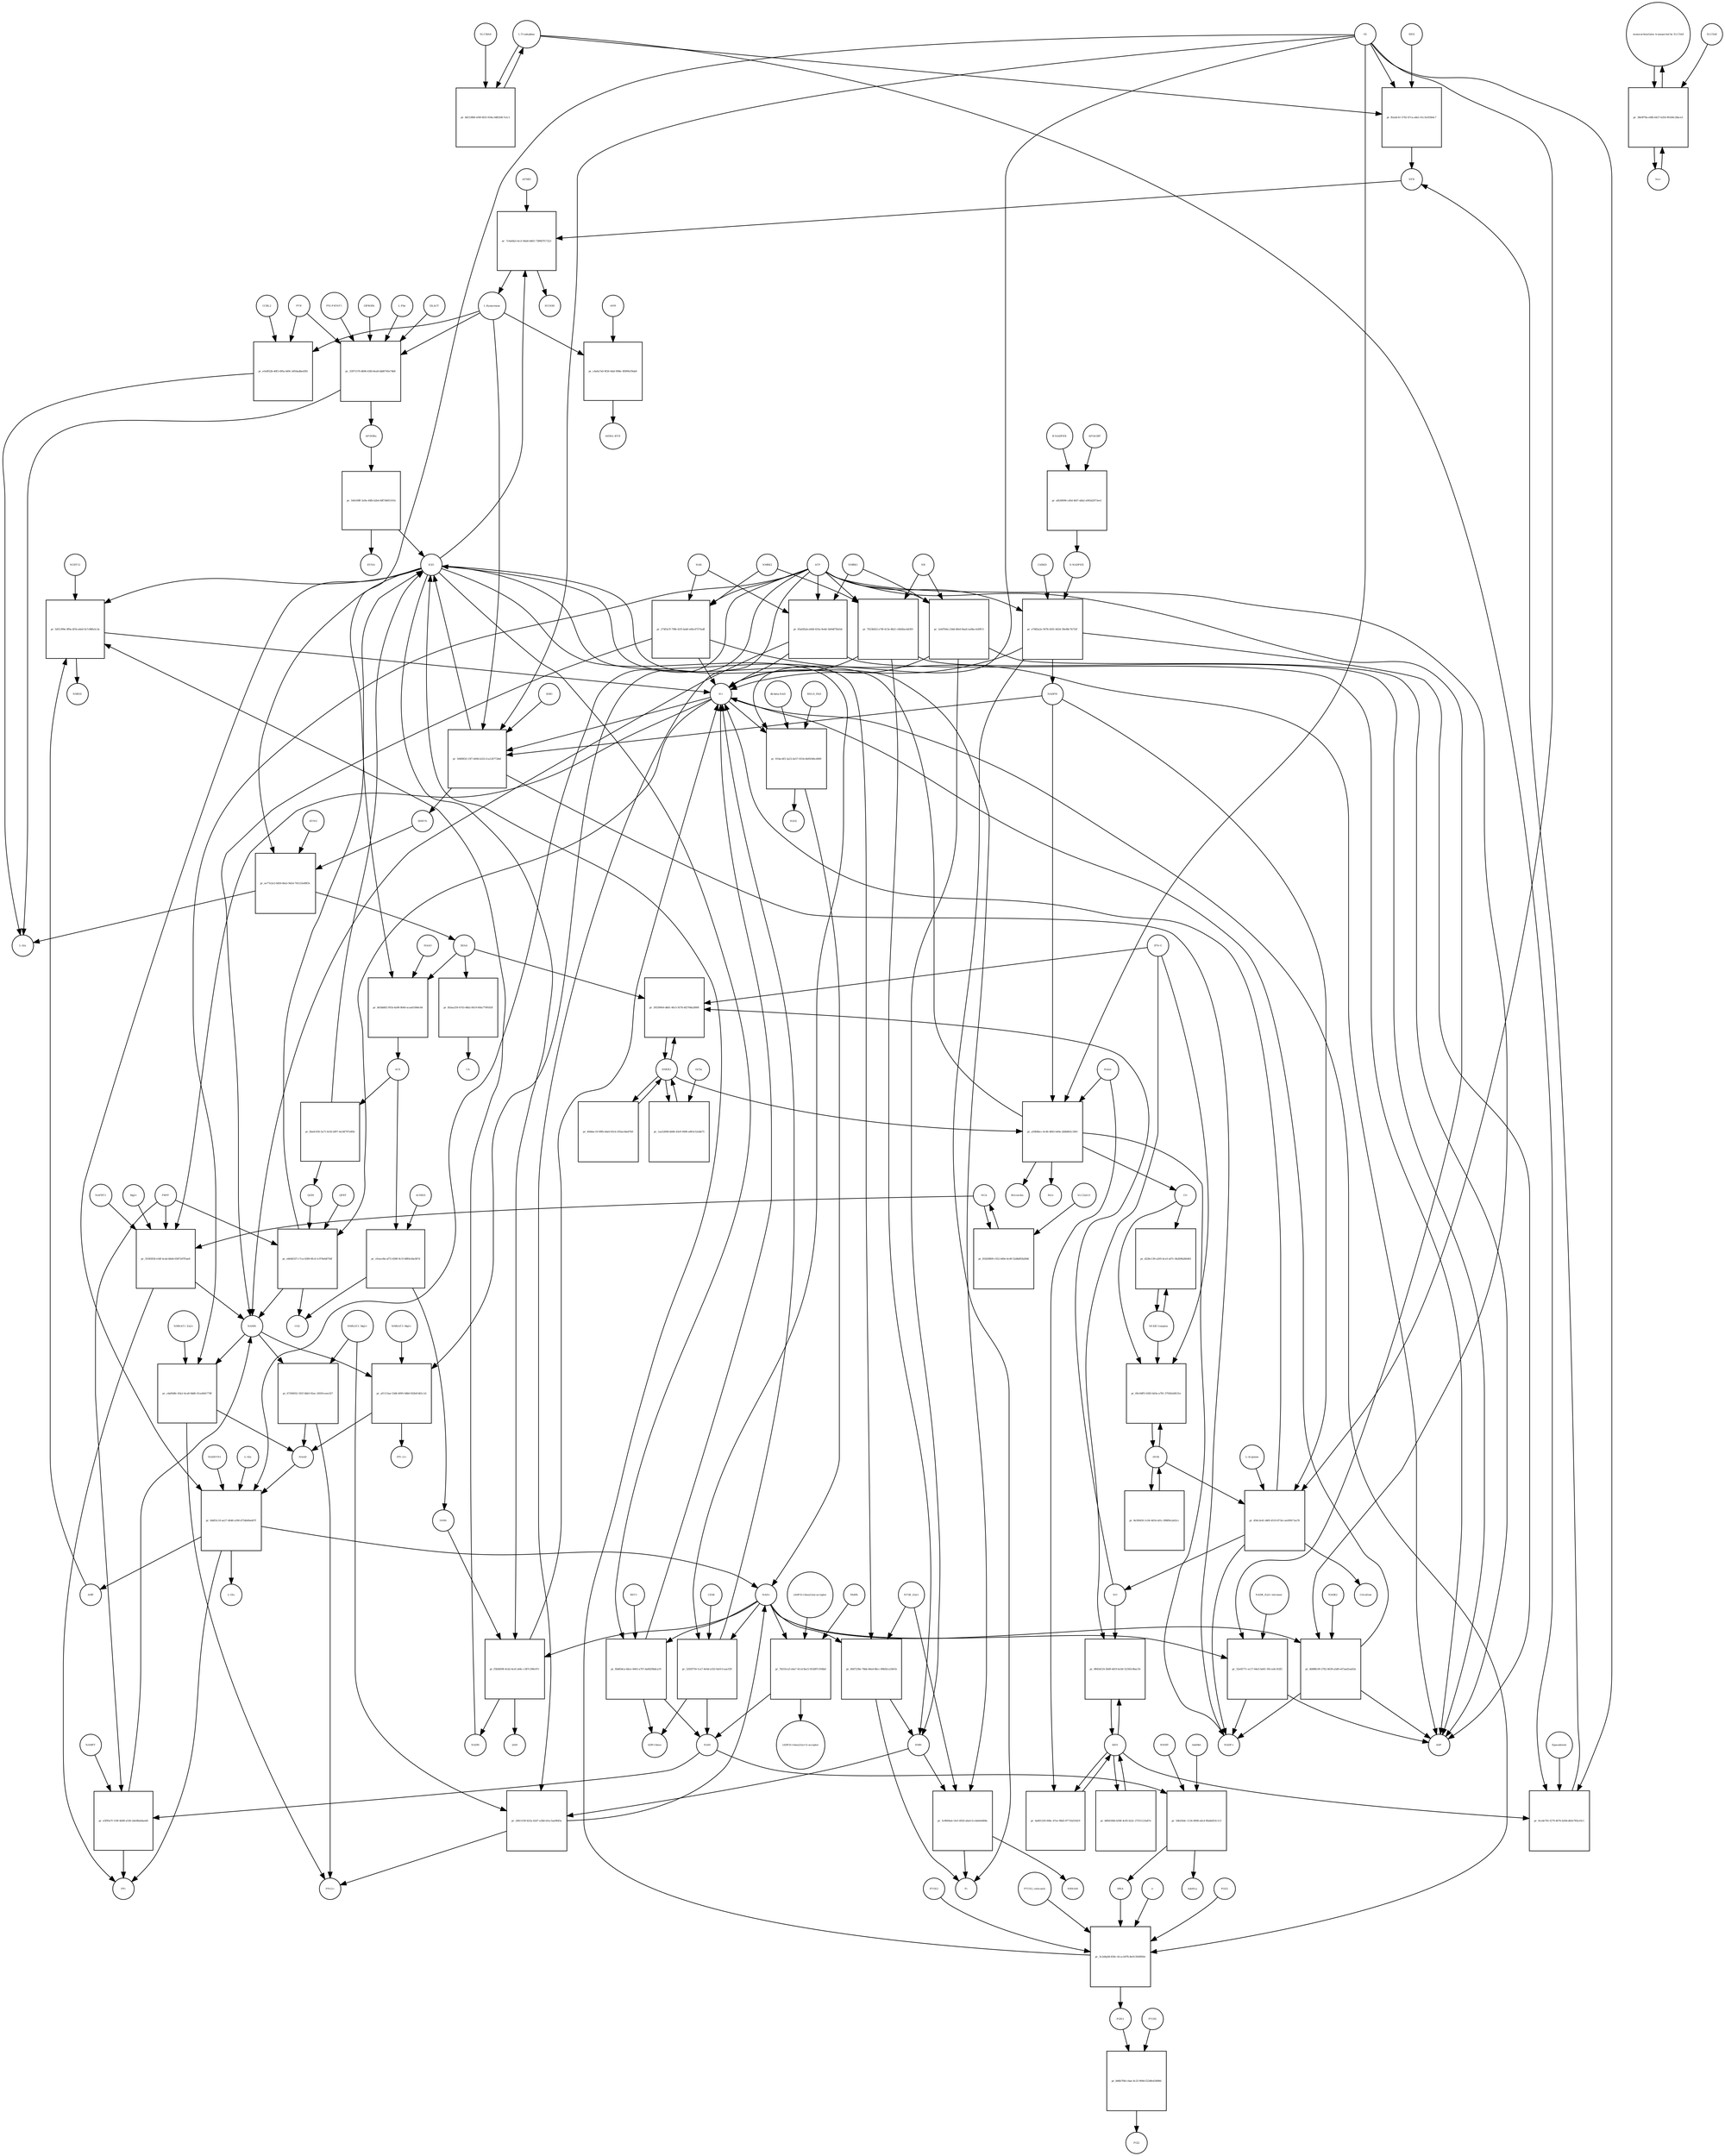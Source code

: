 strict digraph  {
"L-Tryptophan" [annotation="urn_miriam_obo.chebi_CHEBI%3A57912", bipartite=0, cls="simple chemical", fontsize=4, label="L-Tryptophan", shape=circle];
"pr_8d15386f-ef49-4f25-934a-0d81b9c7a1c1" [annotation="", bipartite=1, cls=process, fontsize=4, label="pr_8d15386f-ef49-4f25-934a-0d81b9c7a1c1", shape=square];
SLC36A4 [annotation=urn_miriam_uniprot_Q6YBV0, bipartite=0, cls=macromolecule, fontsize=4, label=SLC36A4, shape=circle];
"pr_ffaedc41-5742-47ca-a8a1-61c1b355b4c7" [annotation="", bipartite=1, cls=process, fontsize=4, label="pr_ffaedc41-5742-47ca-a8a1-61c1b355b4c7", shape=square];
NFK [annotation="urn_miriam_obo.chebi_CHEBI%3A18377", bipartite=0, cls="simple chemical", fontsize=4, label=NFK, shape=circle];
IDO2 [annotation=urn_miriam_uniprot_Q6ZQW0, bipartite=0, cls=macromolecule, fontsize=4, label=IDO2, shape=circle];
O2 [annotation="urn_miriam_obo.chebi_CHEBI%3A15379", bipartite=0, cls="simple chemical", fontsize=4, label=O2, shape=circle];
"pr_9ce4e781-f279-4676-b29d-db5e785a10c1" [annotation="", bipartite=1, cls=process, fontsize=4, label="pr_9ce4e781-f279-4676-b29d-db5e785a10c1", shape=square];
IDO1 [annotation=urn_miriam_uniprot_P14902, bipartite=0, cls=complex, fontsize=4, label=IDO1, shape=circle];
Epacadostat [annotation="", bipartite=0, cls="simple chemical", fontsize=4, label=Epacadostat, shape=circle];
"pr_7c6afda5-4ccf-46a8-b465-7389d7f17223" [annotation="", bipartite=1, cls=process, fontsize=4, label="pr_7c6afda5-4ccf-46a8-b465-7389d7f17223", shape=square];
"L-Kynurenine" [annotation="urn_miriam_obo.chebi_CHEBI%3A16946", bipartite=0, cls="simple chemical", fontsize=4, label="L-Kynurenine", shape=circle];
AFMID [annotation=urn_miriam_uniprot_Q63HM1, bipartite=0, cls=macromolecule, fontsize=4, label=AFMID, shape=circle];
H2O [annotation="urn_miriam_obo.chebi_CHEBI%3A15377", bipartite=0, cls="simple chemical", fontsize=4, label=H2O, shape=circle];
HCOOH [annotation="urn_miriam_obo.chebi_CHEBI%3A30751", bipartite=0, cls="simple chemical", fontsize=4, label=HCOOH, shape=circle];
"pr_33971570-d696-43fd-8ea8-ddd0745e74b8" [annotation="", bipartite=1, cls=process, fontsize=4, label="pr_33971570-d696-43fd-8ea8-ddd0745e74b8", shape=square];
"AP-DOBu" [annotation="urn_miriam_obo.chebi_CHEBI%3A17442", bipartite=0, cls="simple chemical", fontsize=4, label="AP-DOBu", shape=circle];
"PXLP-KYAT1" [annotation="urn_miriam_uniprot_Q16773|urn_miriam_obo.chebi_CHEBI%3A18405", bipartite=0, cls="complex multimer", fontsize=4, label="PXLP-KYAT1", shape=circle];
I3PROPA [annotation="urn_miriam_obo.chebi_CHEBI%3A43580", bipartite=0, cls=macromolecule, fontsize=4, label=I3PROPA, shape=circle];
"L-Phe" [annotation="urn_miriam_obo.chebi_CHEBI%3A58095", bipartite=0, cls="simple chemical", fontsize=4, label="L-Phe", shape=circle];
I3LACT [annotation="urn_miriam_obo.chebi_CHEBI%3A55528", bipartite=0, cls=macromolecule, fontsize=4, label=I3LACT, shape=circle];
PYR [annotation="urn_miriam_obo.chebi_CHEBI%3A15361", bipartite=0, cls="simple chemical", fontsize=4, label=PYR, shape=circle];
"L-Ala" [annotation="urn_miriam_obo.chebi_CHEBI%3A57972", bipartite=0, cls="simple chemical", fontsize=4, label="L-Ala", shape=circle];
"pr_e5ef832b-40f3-495a-b69c-b054adbed3f4" [annotation="", bipartite=1, cls=process, fontsize=4, label="pr_e5ef832b-40f3-495a-b69c-b054adbed3f4", shape=square];
CCBL2 [annotation=urn_miriam_uniprot_Q6YP21, bipartite=0, cls="macromolecule multimer", fontsize=4, label=CCBL2, shape=circle];
"pr_544160ff-2e9a-44fb-b2b4-68f7d605101b" [annotation="", bipartite=1, cls=process, fontsize=4, label="pr_544160ff-2e9a-44fb-b2b4-68f7d605101b", shape=square];
KYNA [annotation="urn_miriam_obo.chebi_CHEBI%3A18344", bipartite=0, cls="simple chemical", fontsize=4, label=KYNA, shape=circle];
"pr_506f8f20-15f7-4006-b332-fca1267728ef" [annotation="", bipartite=1, cls=process, fontsize=4, label="pr_506f8f20-15f7-4006-b332-fca1267728ef", shape=square];
"3HKYN" [annotation="urn_miriam_obo.chebi_CHEBI%3A17380", bipartite=0, cls="simple chemical", fontsize=4, label="3HKYN", shape=circle];
KMO [annotation=urn_miriam_uniprot_O15229, bipartite=0, cls=macromolecule, fontsize=4, label=KMO, shape=circle];
NADPH [annotation="urn_miriam_obo.chebi_CHEBI%3A16474", bipartite=0, cls="simple chemical", fontsize=4, label=NADPH, shape=circle];
"H+" [annotation="urn_miriam_obo.chebi_CHEBI%3A15378", bipartite=0, cls="simple chemical", fontsize=4, label="H+", shape=circle];
"NADP+" [annotation="urn_miriam_obo.chebi_CHEBI%3A18009", bipartite=0, cls="simple chemical", fontsize=4, label="NADP+", shape=circle];
"pr_ee77e2e2-0d59-46a5-9d1d-745125e89f3c" [annotation="", bipartite=1, cls=process, fontsize=4, label="pr_ee77e2e2-0d59-46a5-9d1d-745125e89f3c", shape=square];
"3HAA" [annotation="urn_miriam_obo.chebi_CHEBI%3A15793", bipartite=0, cls="simple chemical", fontsize=4, label="3HAA", shape=circle];
KYNU [annotation=urn_miriam_uniprot_Q16719, bipartite=0, cls="macromolecule multimer", fontsize=4, label=KYNU, shape=circle];
"pr_b63bb6f2-f91b-4a90-8040-acaa61846c64" [annotation="", bipartite=1, cls=process, fontsize=4, label="pr_b63bb6f2-f91b-4a90-8040-acaa61846c64", shape=square];
ACS [annotation="urn_miriam_obo.chebi_CHEBI%3A29044", bipartite=0, cls="simple chemical", fontsize=4, label=ACS, shape=circle];
HAAO [annotation=urn_miriam_uniprot_P46952, bipartite=0, cls=macromolecule, fontsize=4, label=HAAO, shape=circle];
"pr_cfeace8a-af72-4580-9c1f-68f0e3da587d" [annotation="", bipartite=1, cls=process, fontsize=4, label="pr_cfeace8a-af72-4580-9c1f-68f0e3da587d", shape=square];
"2AMA" [annotation="urn_miriam_obo.chebi_CHEBI%3A15745", bipartite=0, cls="simple chemical", fontsize=4, label="2AMA", shape=circle];
ACMSD [annotation=urn_miriam_uniprot_Q8TDX5, bipartite=0, cls="macromolecule multimer", fontsize=4, label=ACMSD, shape=circle];
CO2 [annotation="urn_miriam_obo.chebi_CHEBI%3A16526", bipartite=0, cls="simple chemical", fontsize=4, label=CO2, shape=circle];
"pr_f5b9d596-4cb2-4cef-a64c-c387c396c87c" [annotation="", bipartite=1, cls=process, fontsize=4, label="pr_f5b9d596-4cb2-4cef-a64c-c387c396c87c", shape=square];
"2AM" [annotation="urn_miriam_obo.chebi_CHEBI%3A16886", bipartite=0, cls="simple chemical", fontsize=4, label="2AM", shape=circle];
"NAD+" [annotation="urn_miriam_obo.chebi_CHEBI%3A57540", bipartite=0, cls="simple chemical", fontsize=4, label="NAD+", shape=circle];
NADH [annotation="urn_miriam_obo.chebi_CHEBI%3A57945", bipartite=0, cls="simple chemical", fontsize=4, label=NADH, shape=circle];
"pr_fba0c926-5a71-4c82-bf07-4e24f797e85b" [annotation="", bipartite=1, cls=process, fontsize=4, label="pr_fba0c926-5a71-4c82-bf07-4e24f797e85b", shape=square];
QUIN [annotation="urn_miriam_obo.chebi_CHEBI%3A16675", bipartite=0, cls="simple chemical", fontsize=4, label=QUIN, shape=circle];
"pr_c4a0a7a0-0f26-44af-898e-3f0f00cf9ab0" [annotation="", bipartite=1, cls=process, fontsize=4, label="pr_c4a0a7a0-0f26-44af-898e-3f0f00cf9ab0", shape=square];
AHR [annotation=urn_miriam_uniprot_P35869, bipartite=0, cls=macromolecule, fontsize=4, label=AHR, shape=circle];
"AHR/L-KYN" [annotation="", bipartite=0, cls=complex, fontsize=4, label="AHR/L-KYN", shape=circle];
"pr_9845d124-5b69-4d19-bcb0-52345c9bac50" [annotation="", bipartite=1, cls=process, fontsize=4, label="pr_9845d124-5b69-4d19-bcb0-52345c9bac50", shape=square];
NO [annotation="urn_miriam_obo.chebi_CHEBI%3A16480", bipartite=0, cls="simple chemical", fontsize=4, label=NO, shape=circle];
"IFN-G" [annotation=urn_miriam_uniprot_Q14609, bipartite=0, cls=macromolecule, fontsize=4, label="IFN-G", shape=circle];
iNOS [annotation=urn_miriam_uniprot_P35228, bipartite=0, cls=macromolecule, fontsize=4, label=iNOS, shape=circle];
"pr_69c44ff3-0283-4d3e-a781-3792b5d4531e" [annotation="", bipartite=1, cls=process, fontsize=4, label="pr_69c44ff3-0283-4d3e-a781-3792b5d4531e", shape=square];
"Nf-KB Complex" [annotation="urn_miriam_uniprot_P19838|urn_miriam_uniprot_Q04206|urn_miriam_uniprot_Q00653", bipartite=0, cls=complex, fontsize=4, label="Nf-KB Complex", shape=circle];
CO [annotation="urn_miriam_obo.chebi_CHEBI%3A17245", bipartite=0, cls="simple chemical", fontsize=4, label=CO, shape=circle];
"L-Arginine" [annotation="urn_miriam_obo.chebi_CHEBI%3A16467", bipartite=0, cls="simple chemical", fontsize=4, label="L-Arginine", shape=circle];
"pr_d56c3e41-d4f0-4519-873d-cae09917aa78" [annotation="", bipartite=1, cls=process, fontsize=4, label="pr_d56c3e41-d4f0-4519-873d-cae09917aa78", shape=square];
Citrulline [annotation="urn_miriam_obo.chebi_CHEBI%3A16349", bipartite=0, cls="simple chemical", fontsize=4, label=Citrulline, shape=circle];
"pr_8e3f6450-1c04-4454-a81c-098f9e2a62cc" [annotation="", bipartite=1, cls=process, fontsize=4, label="pr_8e3f6450-1c04-4454-a81c-098f9e2a62cc", shape=square];
"pr_b804166b-b596-4c85-b22c-27551123a87e" [annotation="", bipartite=1, cls=process, fontsize=4, label="pr_b804166b-b596-4c85-b22c-27551123a87e", shape=square];
"R-NADPHX" [annotation="urn_miriam_obo.chebi_CHEBI%3A64085", bipartite=0, cls="simple chemical", fontsize=4, label="R-NADPHX", shape=circle];
"pr_afb30696-cd5d-4fd7-abb2-a902d2073ee1" [annotation="", bipartite=1, cls=process, fontsize=4, label="pr_afb30696-cd5d-4fd7-abb2-a902d2073ee1", shape=square];
"S-NADPHX" [annotation="urn_miriam_obo.chebi_CHEBI%3A64084", bipartite=0, cls="simple chemical", fontsize=4, label="S-NADPHX", shape=circle];
APOA1BP [annotation=urn_miriam_uniprot_O95544, bipartite=0, cls="macromolecule multimer", fontsize=4, label=APOA1BP, shape=circle];
"pr_e7482a2e-567b-4301-b624-39e98c7b732f" [annotation="", bipartite=1, cls=process, fontsize=4, label="pr_e7482a2e-567b-4301-b624-39e98c7b732f", shape=square];
CARKD [annotation=urn_miriam_uniprot_Q8IW45, bipartite=0, cls=macromolecule, fontsize=4, label=CARKD, shape=circle];
ATP [annotation="urn_miriam_obo.chebi_CHEBI%3A30616", bipartite=0, cls="simple chemical", fontsize=4, label=ATP, shape=circle];
ADP [annotation="urn_miriam_obo.chebi_CHEBI%3A456216", bipartite=0, cls="simple chemical", fontsize=4, label=ADP, shape=circle];
Pi [annotation="urn_miriam_obo.chebi_CHEBI%3A18367", bipartite=0, cls="simple chemical", fontsize=4, label=Pi, shape=circle];
"pr_4b888c00-2762-4639-a5d0-e47aad1aa62e" [annotation="", bipartite=1, cls=process, fontsize=4, label="pr_4b888c00-2762-4639-a5d0-e47aad1aa62e", shape=square];
NADK2 [annotation=urn_miriam_uniprot_Q4G0N4, bipartite=0, cls="macromolecule multimer", fontsize=4, label=NADK2, shape=circle];
NAMN [annotation="urn_miriam_obo.chebi_CHEBI%3A15763", bipartite=0, cls="simple chemical", fontsize=4, label=NAMN, shape=circle];
"pr_af1115ae-53d6-4095-9db0-f42b41461c1d" [annotation="", bipartite=1, cls=process, fontsize=4, label="pr_af1115ae-53d6-4095-9db0-f42b41461c1d", shape=square];
NAAD [annotation="urn_miriam_obo.chebi_CHEBI%3A18304", bipartite=0, cls="simple chemical", fontsize=4, label=NAAD, shape=circle];
"NMNAT3_Mg2+" [annotation="urn_miriam_uniprot_Q96T66|urn_miriam_obo.chebi_CHEBI%3A18420", bipartite=0, cls="complex multimer", fontsize=4, label="NMNAT3_Mg2+", shape=circle];
"PPi (3-)" [annotation="urn_miriam_obo.chebi_CHEBI%3A33019", bipartite=0, cls="simple chemical", fontsize=4, label="PPi (3-)", shape=circle];
"pr_67294052-181f-4bb5-92ac-26591ceee327" [annotation="", bipartite=1, cls=process, fontsize=4, label="pr_67294052-181f-4bb5-92ac-26591ceee327", shape=square];
"NMNAT2_Mg2+" [annotation="urn_miriam_uniprot_Q9BZQ4|urn_miriam_obo.chebi_CHEBI%3A18420", bipartite=0, cls=complex, fontsize=4, label="NMNAT2_Mg2+", shape=circle];
"PPi(3-)" [annotation="urn_miriam_obo.chebi_CHEBI%3A33019", bipartite=0, cls="simple chemical", fontsize=4, label="PPi(3-)", shape=circle];
NAR [annotation="urn_miriam_obo.chebi_CHEBI%3A58527", bipartite=0, cls="simple chemical", fontsize=4, label=NAR, shape=circle];
"pr_65afd5ab-e60d-433a-9e4d-1bf44f7fdcb4" [annotation="", bipartite=1, cls=process, fontsize=4, label="pr_65afd5ab-e60d-433a-9e4d-1bf44f7fdcb4", shape=square];
NMRK1 [annotation=urn_miriam_uniprot_Q9NWW6, bipartite=0, cls=macromolecule, fontsize=4, label=NMRK1, shape=circle];
"pr_274f3a7f-79fb-41f5-bebf-e60cd7575edf" [annotation="", bipartite=1, cls=process, fontsize=4, label="pr_274f3a7f-79fb-41f5-bebf-e60cd7575edf", shape=square];
NMRK2 [annotation=urn_miriam_uniprot_Q9NPI5, bipartite=0, cls=macromolecule, fontsize=4, label=NMRK2, shape=circle];
"pr_0dd55c10-ae27-4648-a390-d754b00ad07f" [annotation="", bipartite=1, cls=process, fontsize=4, label="pr_0dd55c10-ae27-4648-a390-d754b00ad07f", shape=square];
NADSYN1 [annotation=urn_miriam_uniprot_Q6IA69, bipartite=0, cls="macromolecule multimer", fontsize=4, label=NADSYN1, shape=circle];
"L-Gln" [annotation="urn_miriam_obo.chebi_CHEBI%3A58359", bipartite=0, cls="simple chemical", fontsize=4, label="L-Gln", shape=circle];
"L-Glu" [annotation="urn_miriam_obo.chebi_CHEBI%3A29985", bipartite=0, cls="simple chemical", fontsize=4, label="L-Glu", shape=circle];
AMP [annotation="urn_miriam_obo.chebi_CHEBI%3A16027", bipartite=0, cls="simple chemical", fontsize=4, label=AMP, shape=circle];
PPi [annotation="urn_miriam_obo.chebi_CHEBI%3A29888", bipartite=0, cls="simple chemical", fontsize=4, label=PPi, shape=circle];
NMN [annotation="urn_miriam_obo.chebi_CHEBI%3A14649", bipartite=0, cls="simple chemical", fontsize=4, label=NMN, shape=circle];
"pr_2661103f-825a-42d7-a3b8-d1ec5aa9845a" [annotation="", bipartite=1, cls=process, fontsize=4, label="pr_2661103f-825a-42d7-a3b8-d1ec5aa9845a", shape=square];
NR [annotation="urn_miriam_obo.chebi_CHEBI%3A15927", bipartite=0, cls="simple chemical", fontsize=4, label=NR, shape=circle];
"pr_1efd7b9a-23dd-48e6-8aa6-ea0bccb29f13" [annotation="", bipartite=1, cls=process, fontsize=4, label="pr_1efd7b9a-23dd-48e6-8aa6-ea0bccb29f13", shape=square];
"pr_7023b922-e76f-413e-8b21-c8d26acb4305" [annotation="", bipartite=1, cls=process, fontsize=4, label="pr_7023b922-e76f-413e-8b21-c8d26acb4305", shape=square];
NCA [annotation="urn_miriam_obo.chebi_CHEBI%3A32544", bipartite=0, cls="simple chemical", fontsize=4, label=NCA, shape=circle];
"pr_55583f28-e54f-4cab-b6d4-05872d7f5ae6" [annotation="", bipartite=1, cls=process, fontsize=4, label="pr_55583f28-e54f-4cab-b6d4-05872d7f5ae6", shape=square];
NAPRT1 [annotation=urn_miriam_uniprot_Q6XQN6, bipartite=0, cls="macromolecule multimer", fontsize=4, label=NAPRT1, shape=circle];
"Mg2+" [annotation="urn_miriam_obo.chebi_CHEBI%3A18420", bipartite=0, cls="simple chemical", fontsize=4, label="Mg2+", shape=circle];
PRPP [annotation="urn_miriam_obo.chebi_CHEBI%3A17111", bipartite=0, cls="simple chemical", fontsize=4, label=PRPP, shape=circle];
"pr_7b555ca5-eba7-41cd-8ac5-053d97c934bd" [annotation="", bipartite=1, cls=process, fontsize=4, label="pr_7b555ca5-eba7-41cd-8ac5-053d97c934bd", shape=square];
NAM [annotation="urn_miriam_obo.chebi_CHEBI%3A17154", bipartite=0, cls="simple chemical", fontsize=4, label=NAM, shape=circle];
PARPs [annotation="urn_miriam_uniprot_Q8N5Y8|urn_miriam_uniprot_Q53GL7|urn_miriam_uniprot_Q8IXQ6", bipartite=0, cls=macromolecule, fontsize=4, label=PARPs, shape=circle];
"(ADP-D-ribosyl)(n)-acceptor" [annotation="urn_miriam_obo.chebi_CHEBI%3A133202", bipartite=0, cls="simple chemical", fontsize=4, label="(ADP-D-ribosyl)(n)-acceptor", shape=circle];
"(ADP-D-ribosyl)(n+1)-acceptor" [annotation="urn_miriam_obo.chebi_CHEBI%3A133203", bipartite=0, cls="simple chemical", fontsize=4, label="(ADP-D-ribosyl)(n+1)-acceptor", shape=circle];
"pr_e5f95e7f-150f-4b98-a536-2de08ab4aeb9" [annotation="", bipartite=1, cls=process, fontsize=4, label="pr_e5f95e7f-150f-4b98-a536-2de08ab4aeb9", shape=square];
NAMPT [annotation=urn_miriam_uniprot_P43490, bipartite=0, cls=macromolecule, fontsize=4, label=NAMPT, shape=circle];
"pr_5dfa56dc-1134-4908-a0cd-9fabb453c1c5" [annotation="", bipartite=1, cls=process, fontsize=4, label="pr_5dfa56dc-1134-4908-a0cd-9fabb453c1c5", shape=square];
MNA [annotation="urn_miriam_obo.chebi_CHEBI%3A16797", bipartite=0, cls="simple chemical", fontsize=4, label=MNA, shape=circle];
NNMT [annotation=urn_miriam_uniprot_P40261, bipartite=0, cls=macromolecule, fontsize=4, label=NNMT, shape=circle];
AdoMet [annotation="urn_miriam_obo.chebi_CHEBI%3A15414", bipartite=0, cls="simple chemical", fontsize=4, label=AdoMet, shape=circle];
AdoHcy [annotation="urn_miriam_obo.chebi_CHEBI%3A16680", bipartite=0, cls="simple chemical", fontsize=4, label=AdoHcy, shape=circle];
"pr_eb046337-c7ca-4309-9fc4-1c976eb8756f" [annotation="", bipartite=1, cls=process, fontsize=4, label="pr_eb046337-c7ca-4309-9fc4-1c976eb8756f", shape=square];
QPRT [annotation=urn_miriam_uniprot_Q15274, bipartite=0, cls=macromolecule, fontsize=4, label=QPRT, shape=circle];
"pr_32e0577c-ec17-44e5-be81-39ccedc163f2" [annotation="", bipartite=1, cls=process, fontsize=4, label="pr_32e0577c-ec17-44e5-be81-39ccedc163f2", shape=square];
"NADK_Zn2+ tetramer" [annotation="urn_miriam_uniprot_O95544|urn_miriam_obo.chebi_CHEBI%3A29105", bipartite=0, cls="complex multimer", fontsize=4, label="NADK_Zn2+ tetramer", shape=circle];
"pr_fbd83dca-bbce-4463-a707-da6629bdca19" [annotation="", bipartite=1, cls=process, fontsize=4, label="pr_fbd83dca-bbce-4463-a707-da6629bdca19", shape=square];
"ADP-ribose" [annotation="urn_miriam_obo.chebi_CHEBI%3A57967", bipartite=0, cls="simple chemical", fontsize=4, label="ADP-ribose", shape=circle];
BST1 [annotation=urn_miriam_uniprot_Q10588, bipartite=0, cls="macromolecule multimer", fontsize=4, label=BST1, shape=circle];
"pr_5292f759-1ca7-4e4d-a332-0a011caacf29" [annotation="", bipartite=1, cls=process, fontsize=4, label="pr_5292f759-1ca7-4e4d-a332-0a011caacf29", shape=square];
CD38 [annotation=urn_miriam_uniprot_P28907, bipartite=0, cls=macromolecule, fontsize=4, label=CD38, shape=circle];
"dh-beta-NAD" [annotation="urn_miriam_obo.chebi_CHEBI%3A90171|urn_miriam_obo.chebi_CHEBI%3A90174", bipartite=0, cls="simple chemical", fontsize=4, label="dh-beta-NAD", shape=circle];
"pr_910ec4f3-3a23-4e57-9334-6b95046cd969" [annotation="", bipartite=1, cls=process, fontsize=4, label="pr_910ec4f3-3a23-4e57-9334-6b95046cd969", shape=square];
H2O2 [annotation="urn_miriam_obo.chebi_CHEBI%3A16240", bipartite=0, cls="simple chemical", fontsize=4, label=H2O2, shape=circle];
RNLS_FAD [annotation="urn_miriam_uniprot_Q5VYX0|urn_miriam_obo.chebi_CHEBI%3A16238", bipartite=0, cls=complex, fontsize=4, label=RNLS_FAD, shape=circle];
"pr_49d7238e-7bbb-46ed-8bcc-89b02ca1b61b" [annotation="", bipartite=1, cls=process, fontsize=4, label="pr_49d7238e-7bbb-46ed-8bcc-89b02ca1b61b", shape=square];
"NT5E_Zn2+" [annotation="urn_miriam_uniprot_P21589|urn_miriam_obo.chebi_CHEBI%3A29105", bipartite=0, cls="complex multimer", fontsize=4, label="NT5E_Zn2+", shape=circle];
"pr_5c8604ab-14cf-4920-a6a4-fccda6e6d68a" [annotation="", bipartite=1, cls=process, fontsize=4, label="pr_5c8604ab-14cf-4920-a6a4-fccda6e6d68a", shape=square];
NRNAM [annotation="urn_miriam_obo.chebi_CHEBI%3A15927", bipartite=0, cls="simple chemical", fontsize=4, label=NRNAM, shape=circle];
"pr_83420809-c552-449e-bc49-52dbd92b2846" [annotation="", bipartite=1, cls=process, fontsize=4, label="pr_83420809-c552-449e-bc49-52dbd92b2846", shape=square];
SLC22A13 [annotation=urn_miriam_uniprot_Q9Y226, bipartite=0, cls=macromolecule, fontsize=4, label=SLC22A13, shape=circle];
"pr_5d51399e-9f9a-4f1b-a6e0-fa7c88fa5c3a" [annotation="", bipartite=1, cls=process, fontsize=4, label="pr_5d51399e-9f9a-4f1b-a6e0-fa7c88fa5c3a", shape=square];
NMNH [annotation="urn_miriam_obo.chebi_CHEBI%3A74452", bipartite=0, cls="simple chemical", fontsize=4, label=NMNH, shape=circle];
NUDT12 [annotation=urn_miriam_uniprot_Q9BQG2, bipartite=0, cls=macromolecule, fontsize=4, label=NUDT12, shape=circle];
"pr_cdaf0d8c-83e2-4ca8-9dd6-1fced441776f" [annotation="", bipartite=1, cls=process, fontsize=4, label="pr_cdaf0d8c-83e2-4ca8-9dd6-1fced441776f", shape=square];
"NMNAT1_Zn2+" [annotation="urn_miriam_uniprot_Q9HAN9|urn_miriam_obo.chebi_CHEBI%3A29105", bipartite=0, cls="complex multimer", fontsize=4, label="NMNAT1_Zn2+", shape=circle];
PGG2 [annotation="urn_miriam_obo.chebi_CHEBI%3A27647", bipartite=0, cls="simple chemical", fontsize=4, label=PGG2, shape=circle];
"pr_3c2d4a84-830c-41ca-b97b-8e913569950c" [annotation="", bipartite=1, cls=process, fontsize=4, label="pr_3c2d4a84-830c-41ca-b97b-8e913569950c", shape=square];
PGH2 [annotation="urn_miriam_obo.chebi_CHEBI%3A15554", bipartite=0, cls="simple chemical", fontsize=4, label=PGH2, shape=circle];
PTGS2 [annotation=urn_miriam_uniprot_P35354, bipartite=0, cls="macromolecule multimer", fontsize=4, label=PTGS2, shape=circle];
PTCS2_celecoxib [annotation="urn_miriam_uniprot_P35354|urn_miriam_obo.chebi_CHEBI%3A41423", bipartite=0, cls=complex, fontsize=4, label=PTCS2_celecoxib, shape=circle];
"e-" [annotation="urn_miriam_obo.chebi_CHEBI%3A10545", bipartite=0, cls="simple chemical", fontsize=4, label="e-", shape=circle];
"pr_b66b7f46-cbae-4c25-900d-f22d0e43d98d" [annotation="", bipartite=1, cls=process, fontsize=4, label="pr_b66b7f46-cbae-4c25-900d-f22d0e43d98d", shape=square];
PGI2 [annotation="urn_miriam_obo.chebi_CHEBI%3A15552", bipartite=0, cls="simple chemical", fontsize=4, label=PGI2, shape=circle];
PTGIS [annotation=urn_miriam_uniprot_Q16647, bipartite=0, cls=macromolecule, fontsize=4, label=PTGIS, shape=circle];
"monocarboxylates transported by SLC5A8" [annotation="", bipartite=0, cls="simple chemical", fontsize=4, label="monocarboxylates transported by SLC5A8", shape=circle];
"pr_38e9f78a-e6fb-4427-b354-901b0c28ace5" [annotation="", bipartite=1, cls=process, fontsize=4, label="pr_38e9f78a-e6fb-4427-b354-901b0c28ace5", shape=square];
SLC5A8 [annotation=urn_miriam_uniprot_Q8N695, bipartite=0, cls=macromolecule, fontsize=4, label=SLC5A8, shape=circle];
"Na+" [annotation="urn_miriam_obo.chebi_CHEBI%3A29101", bipartite=0, cls="simple chemical", fontsize=4, label="Na+", shape=circle];
HMOX1 [annotation="", bipartite=0, cls=macromolecule, fontsize=4, label=HMOX1, shape=circle];
"pr_393399e9-d8d1-46c5-937b-4f2768a2800f" [annotation="", bipartite=1, cls=process, fontsize=4, label="pr_393399e9-d8d1-46c5-937b-4f2768a2800f", shape=square];
"pr_40ddac19-09fb-4da0-83cb-293ae3da87b9" [annotation="", bipartite=1, cls=process, fontsize=4, label="pr_40ddac19-09fb-4da0-83cb-293ae3da87b9", shape=square];
Heme [annotation="urn_miriam_obo.chebi_CHEBI%3A30413", bipartite=0, cls="simple chemical", fontsize=4, label=Heme, shape=circle];
"pr_a59b0bcc-6c46-4845-b49a-2b8b802c1801" [annotation="", bipartite=1, cls=process, fontsize=4, label="pr_a59b0bcc-6c46-4845-b49a-2b8b802c1801", shape=square];
Biliverdin [annotation="urn_miriam_obo.chebi_CHEBI%3A17033", bipartite=0, cls="simple chemical", fontsize=4, label=Biliverdin, shape=circle];
"Fe2+" [annotation="urn_miriam_obo.chebi_CHEBI%3A29033", bipartite=0, cls="simple chemical", fontsize=4, label="Fe2+", shape=circle];
"pr_1aa52698-bb66-43e9-9496-a963c52ebb75" [annotation="", bipartite=1, cls=process, fontsize=4, label="pr_1aa52698-bb66-43e9-9496-a963c52ebb75", shape=square];
Orf3a [annotation="urn_miriam_ncbiprotein_BCD58754|urn_miriam_uniprot_P0DTC3", bipartite=0, cls=macromolecule, fontsize=4, label=Orf3a, shape=circle];
"pr_d226c139-a205-4ce3-a07c-0b269b266463" [annotation="", bipartite=1, cls=process, fontsize=4, label="pr_d226c139-a205-4ce3-a07c-0b269b266463", shape=square];
"pr_4a801320-00bc-47ee-98d3-8771faf1fd19" [annotation="", bipartite=1, cls=process, fontsize=4, label="pr_4a801320-00bc-47ee-98d3-8771faf1fd19", shape=square];
"pr_fb3aa259-4743-46b2-8419-6f4a7799183f" [annotation="", bipartite=1, cls="omitted process", fontsize=4, label="pr_fb3aa259-4743-46b2-8419-6f4a7799183f", shape=square];
CA [annotation="", bipartite=0, cls="simple chemical", fontsize=4, label=CA, shape=circle];
"L-Tryptophan" -> "pr_8d15386f-ef49-4f25-934a-0d81b9c7a1c1"  [annotation="", interaction_type=consumption];
"L-Tryptophan" -> "pr_ffaedc41-5742-47ca-a8a1-61c1b355b4c7"  [annotation="", interaction_type=consumption];
"L-Tryptophan" -> "pr_9ce4e781-f279-4676-b29d-db5e785a10c1"  [annotation="", interaction_type=consumption];
"pr_8d15386f-ef49-4f25-934a-0d81b9c7a1c1" -> "L-Tryptophan"  [annotation="", interaction_type=production];
SLC36A4 -> "pr_8d15386f-ef49-4f25-934a-0d81b9c7a1c1"  [annotation="", interaction_type=catalysis];
"pr_ffaedc41-5742-47ca-a8a1-61c1b355b4c7" -> NFK  [annotation="", interaction_type=production];
NFK -> "pr_7c6afda5-4ccf-46a8-b465-7389d7f17223"  [annotation="", interaction_type=consumption];
IDO2 -> "pr_ffaedc41-5742-47ca-a8a1-61c1b355b4c7"  [annotation="", interaction_type=catalysis];
O2 -> "pr_ffaedc41-5742-47ca-a8a1-61c1b355b4c7"  [annotation="", interaction_type=consumption];
O2 -> "pr_9ce4e781-f279-4676-b29d-db5e785a10c1"  [annotation="", interaction_type=consumption];
O2 -> "pr_506f8f20-15f7-4006-b332-fca1267728ef"  [annotation="", interaction_type=consumption];
O2 -> "pr_b63bb6f2-f91b-4a90-8040-acaa61846c64"  [annotation="", interaction_type=consumption];
O2 -> "pr_d56c3e41-d4f0-4519-873d-cae09917aa78"  [annotation="", interaction_type=consumption];
O2 -> "pr_910ec4f3-3a23-4e57-9334-6b95046cd969"  [annotation="", interaction_type=consumption];
O2 -> "pr_a59b0bcc-6c46-4845-b49a-2b8b802c1801"  [annotation="", interaction_type=consumption];
"pr_9ce4e781-f279-4676-b29d-db5e785a10c1" -> NFK  [annotation="", interaction_type=production];
IDO1 -> "pr_9ce4e781-f279-4676-b29d-db5e785a10c1"  [annotation="urn_miriam_pubmed_29531094|urn_miriam_pubmed_28523098|urn_miriam_pubmed_30338242|urn_miriam_pubmed_32292563", interaction_type=catalysis];
IDO1 -> "pr_9845d124-5b69-4d19-bcb0-52345c9bac50"  [annotation="", interaction_type=consumption];
IDO1 -> "pr_b804166b-b596-4c85-b22c-27551123a87e"  [annotation="", interaction_type=consumption];
IDO1 -> "pr_4a801320-00bc-47ee-98d3-8771faf1fd19"  [annotation="", interaction_type=consumption];
Epacadostat -> "pr_9ce4e781-f279-4676-b29d-db5e785a10c1"  [annotation="urn_miriam_pubmed_29531094|urn_miriam_pubmed_28523098|urn_miriam_pubmed_30338242|urn_miriam_pubmed_32292563", interaction_type=inhibition];
"pr_7c6afda5-4ccf-46a8-b465-7389d7f17223" -> "L-Kynurenine"  [annotation="", interaction_type=production];
"pr_7c6afda5-4ccf-46a8-b465-7389d7f17223" -> HCOOH  [annotation="", interaction_type=production];
"L-Kynurenine" -> "pr_33971570-d696-43fd-8ea8-ddd0745e74b8"  [annotation="", interaction_type=consumption];
"L-Kynurenine" -> "pr_e5ef832b-40f3-495a-b69c-b054adbed3f4"  [annotation="", interaction_type=consumption];
"L-Kynurenine" -> "pr_506f8f20-15f7-4006-b332-fca1267728ef"  [annotation="", interaction_type=consumption];
"L-Kynurenine" -> "pr_c4a0a7a0-0f26-44af-898e-3f0f00cf9ab0"  [annotation="", interaction_type=consumption];
AFMID -> "pr_7c6afda5-4ccf-46a8-b465-7389d7f17223"  [annotation=urn_miriam_pubmed_29531094, interaction_type=catalysis];
H2O -> "pr_7c6afda5-4ccf-46a8-b465-7389d7f17223"  [annotation="", interaction_type=consumption];
H2O -> "pr_ee77e2e2-0d59-46a5-9d1d-745125e89f3c"  [annotation="", interaction_type=consumption];
H2O -> "pr_f5b9d596-4cb2-4cef-a64c-c387c396c87c"  [annotation="", interaction_type=consumption];
H2O -> "pr_0dd55c10-ae27-4648-a390-d754b00ad07f"  [annotation="", interaction_type=consumption];
H2O -> "pr_fbd83dca-bbce-4463-a707-da6629bdca19"  [annotation="", interaction_type=consumption];
H2O -> "pr_5292f759-1ca7-4e4d-a332-0a011caacf29"  [annotation="", interaction_type=consumption];
H2O -> "pr_49d7238e-7bbb-46ed-8bcc-89b02ca1b61b"  [annotation="", interaction_type=consumption];
H2O -> "pr_5c8604ab-14cf-4920-a6a4-fccda6e6d68a"  [annotation="", interaction_type=consumption];
H2O -> "pr_5d51399e-9f9a-4f1b-a6e0-fa7c88fa5c3a"  [annotation="", interaction_type=consumption];
"pr_33971570-d696-43fd-8ea8-ddd0745e74b8" -> "AP-DOBu"  [annotation="", interaction_type=production];
"pr_33971570-d696-43fd-8ea8-ddd0745e74b8" -> "L-Ala"  [annotation="", interaction_type=production];
"AP-DOBu" -> "pr_544160ff-2e9a-44fb-b2b4-68f7d605101b"  [annotation="", interaction_type=consumption];
"PXLP-KYAT1" -> "pr_33971570-d696-43fd-8ea8-ddd0745e74b8"  [annotation="", interaction_type=catalysis];
I3PROPA -> "pr_33971570-d696-43fd-8ea8-ddd0745e74b8"  [annotation="", interaction_type=inhibition];
"L-Phe" -> "pr_33971570-d696-43fd-8ea8-ddd0745e74b8"  [annotation="", interaction_type=inhibition];
I3LACT -> "pr_33971570-d696-43fd-8ea8-ddd0745e74b8"  [annotation="", interaction_type=inhibition];
PYR -> "pr_33971570-d696-43fd-8ea8-ddd0745e74b8"  [annotation="", interaction_type=consumption];
PYR -> "pr_e5ef832b-40f3-495a-b69c-b054adbed3f4"  [annotation="", interaction_type=consumption];
"pr_e5ef832b-40f3-495a-b69c-b054adbed3f4" -> "L-Ala"  [annotation="", interaction_type=production];
CCBL2 -> "pr_e5ef832b-40f3-495a-b69c-b054adbed3f4"  [annotation="", interaction_type=catalysis];
"pr_544160ff-2e9a-44fb-b2b4-68f7d605101b" -> KYNA  [annotation="", interaction_type=production];
"pr_544160ff-2e9a-44fb-b2b4-68f7d605101b" -> H2O  [annotation="", interaction_type=production];
"pr_506f8f20-15f7-4006-b332-fca1267728ef" -> "3HKYN"  [annotation="", interaction_type=production];
"pr_506f8f20-15f7-4006-b332-fca1267728ef" -> H2O  [annotation="", interaction_type=production];
"pr_506f8f20-15f7-4006-b332-fca1267728ef" -> "NADP+"  [annotation="", interaction_type=production];
"3HKYN" -> "pr_ee77e2e2-0d59-46a5-9d1d-745125e89f3c"  [annotation="", interaction_type=consumption];
KMO -> "pr_506f8f20-15f7-4006-b332-fca1267728ef"  [annotation="", interaction_type=catalysis];
NADPH -> "pr_506f8f20-15f7-4006-b332-fca1267728ef"  [annotation="", interaction_type=consumption];
NADPH -> "pr_d56c3e41-d4f0-4519-873d-cae09917aa78"  [annotation="", interaction_type=consumption];
NADPH -> "pr_a59b0bcc-6c46-4845-b49a-2b8b802c1801"  [annotation="", interaction_type=consumption];
"H+" -> "pr_506f8f20-15f7-4006-b332-fca1267728ef"  [annotation="", interaction_type=consumption];
"H+" -> "pr_55583f28-e54f-4cab-b6d4-05872d7f5ae6"  [annotation="", interaction_type=consumption];
"H+" -> "pr_eb046337-c7ca-4309-9fc4-1c976eb8756f"  [annotation="", interaction_type=consumption];
"H+" -> "pr_910ec4f3-3a23-4e57-9334-6b95046cd969"  [annotation="", interaction_type=consumption];
"H+" -> "pr_3c2d4a84-830c-41ca-b97b-8e913569950c"  [annotation="", interaction_type=consumption];
"pr_ee77e2e2-0d59-46a5-9d1d-745125e89f3c" -> "3HAA"  [annotation="", interaction_type=production];
"pr_ee77e2e2-0d59-46a5-9d1d-745125e89f3c" -> "L-Ala"  [annotation="", interaction_type=production];
"3HAA" -> "pr_b63bb6f2-f91b-4a90-8040-acaa61846c64"  [annotation="", interaction_type=consumption];
"3HAA" -> "pr_393399e9-d8d1-46c5-937b-4f2768a2800f"  [annotation="urn_miriam_pubmed_15249210|urn_miriam_pubmed_11287117|urn_miriam_pubmed_12706494", interaction_type=catalysis];
"3HAA" -> "pr_fb3aa259-4743-46b2-8419-6f4a7799183f"  [annotation="", interaction_type=consumption];
KYNU -> "pr_ee77e2e2-0d59-46a5-9d1d-745125e89f3c"  [annotation="", interaction_type=catalysis];
"pr_b63bb6f2-f91b-4a90-8040-acaa61846c64" -> ACS  [annotation="", interaction_type=production];
ACS -> "pr_cfeace8a-af72-4580-9c1f-68f0e3da587d"  [annotation="", interaction_type=consumption];
ACS -> "pr_fba0c926-5a71-4c82-bf07-4e24f797e85b"  [annotation="", interaction_type=consumption];
HAAO -> "pr_b63bb6f2-f91b-4a90-8040-acaa61846c64"  [annotation="", interaction_type=catalysis];
"pr_cfeace8a-af72-4580-9c1f-68f0e3da587d" -> "2AMA"  [annotation="", interaction_type=production];
"pr_cfeace8a-af72-4580-9c1f-68f0e3da587d" -> CO2  [annotation="", interaction_type=production];
"2AMA" -> "pr_f5b9d596-4cb2-4cef-a64c-c387c396c87c"  [annotation="", interaction_type=consumption];
ACMSD -> "pr_cfeace8a-af72-4580-9c1f-68f0e3da587d"  [annotation="", interaction_type=catalysis];
"pr_f5b9d596-4cb2-4cef-a64c-c387c396c87c" -> "2AM"  [annotation="", interaction_type=production];
"pr_f5b9d596-4cb2-4cef-a64c-c387c396c87c" -> NADH  [annotation="", interaction_type=production];
"pr_f5b9d596-4cb2-4cef-a64c-c387c396c87c" -> "H+"  [annotation="", interaction_type=production];
"NAD+" -> "pr_f5b9d596-4cb2-4cef-a64c-c387c396c87c"  [annotation="", interaction_type=consumption];
"NAD+" -> "pr_4b888c00-2762-4639-a5d0-e47aad1aa62e"  [annotation="", interaction_type=consumption];
"NAD+" -> "pr_7b555ca5-eba7-41cd-8ac5-053d97c934bd"  [annotation="", interaction_type=consumption];
"NAD+" -> "pr_32e0577c-ec17-44e5-be81-39ccedc163f2"  [annotation="", interaction_type=consumption];
"NAD+" -> "pr_fbd83dca-bbce-4463-a707-da6629bdca19"  [annotation="", interaction_type=consumption];
"NAD+" -> "pr_5292f759-1ca7-4e4d-a332-0a011caacf29"  [annotation="", interaction_type=consumption];
"NAD+" -> "pr_49d7238e-7bbb-46ed-8bcc-89b02ca1b61b"  [annotation="", interaction_type=consumption];
NADH -> "pr_5d51399e-9f9a-4f1b-a6e0-fa7c88fa5c3a"  [annotation="", interaction_type=consumption];
"pr_fba0c926-5a71-4c82-bf07-4e24f797e85b" -> QUIN  [annotation="", interaction_type=production];
"pr_fba0c926-5a71-4c82-bf07-4e24f797e85b" -> H2O  [annotation="", interaction_type=production];
QUIN -> "pr_eb046337-c7ca-4309-9fc4-1c976eb8756f"  [annotation="", interaction_type=consumption];
"pr_c4a0a7a0-0f26-44af-898e-3f0f00cf9ab0" -> "AHR/L-KYN"  [annotation="", interaction_type=production];
AHR -> "pr_c4a0a7a0-0f26-44af-898e-3f0f00cf9ab0"  [annotation="", interaction_type=consumption];
"pr_9845d124-5b69-4d19-bcb0-52345c9bac50" -> IDO1  [annotation="", interaction_type=production];
NO -> "pr_9845d124-5b69-4d19-bcb0-52345c9bac50"  [annotation="urn_miriam_pubmed_23476103|urn_miriam_pubmed_15249210|urn_miriam_pubmed_9126284", interaction_type=inhibition];
NO -> "pr_393399e9-d8d1-46c5-937b-4f2768a2800f"  [annotation="urn_miriam_pubmed_15249210|urn_miriam_pubmed_11287117|urn_miriam_pubmed_12706494", interaction_type=catalysis];
"IFN-G" -> "pr_9845d124-5b69-4d19-bcb0-52345c9bac50"  [annotation="urn_miriam_pubmed_23476103|urn_miriam_pubmed_15249210|urn_miriam_pubmed_9126284", interaction_type=catalysis];
"IFN-G" -> "pr_69c44ff3-0283-4d3e-a781-3792b5d4531e"  [annotation="urn_miriam_pubmed_9126284|urn_miriam_pubmed_15249210", interaction_type=catalysis];
"IFN-G" -> "pr_393399e9-d8d1-46c5-937b-4f2768a2800f"  [annotation="urn_miriam_pubmed_15249210|urn_miriam_pubmed_11287117|urn_miriam_pubmed_12706494", interaction_type=catalysis];
iNOS -> "pr_69c44ff3-0283-4d3e-a781-3792b5d4531e"  [annotation="", interaction_type=consumption];
iNOS -> "pr_d56c3e41-d4f0-4519-873d-cae09917aa78"  [annotation="urn_miriam_pubmed_15249210|urn_miriam_pubmed_11463332", interaction_type=catalysis];
iNOS -> "pr_8e3f6450-1c04-4454-a81c-098f9e2a62cc"  [annotation="", interaction_type=consumption];
"pr_69c44ff3-0283-4d3e-a781-3792b5d4531e" -> iNOS  [annotation="", interaction_type=production];
"Nf-KB Complex" -> "pr_69c44ff3-0283-4d3e-a781-3792b5d4531e"  [annotation="urn_miriam_pubmed_9126284|urn_miriam_pubmed_15249210", interaction_type=catalysis];
"Nf-KB Complex" -> "pr_d226c139-a205-4ce3-a07c-0b269b266463"  [annotation="", interaction_type=consumption];
CO -> "pr_69c44ff3-0283-4d3e-a781-3792b5d4531e"  [annotation="urn_miriam_pubmed_9126284|urn_miriam_pubmed_15249210", interaction_type=inhibition];
CO -> "pr_d226c139-a205-4ce3-a07c-0b269b266463"  [annotation=urn_miriam_pubmed_15249210, interaction_type=inhibition];
"L-Arginine" -> "pr_d56c3e41-d4f0-4519-873d-cae09917aa78"  [annotation="", interaction_type=consumption];
"pr_d56c3e41-d4f0-4519-873d-cae09917aa78" -> Citrulline  [annotation="", interaction_type=production];
"pr_d56c3e41-d4f0-4519-873d-cae09917aa78" -> "NADP+"  [annotation="", interaction_type=production];
"pr_d56c3e41-d4f0-4519-873d-cae09917aa78" -> "H+"  [annotation="", interaction_type=production];
"pr_d56c3e41-d4f0-4519-873d-cae09917aa78" -> NO  [annotation="", interaction_type=production];
"pr_8e3f6450-1c04-4454-a81c-098f9e2a62cc" -> iNOS  [annotation="", interaction_type=production];
"pr_b804166b-b596-4c85-b22c-27551123a87e" -> IDO1  [annotation="", interaction_type=production];
"R-NADPHX" -> "pr_afb30696-cd5d-4fd7-abb2-a902d2073ee1"  [annotation="", interaction_type=consumption];
"pr_afb30696-cd5d-4fd7-abb2-a902d2073ee1" -> "S-NADPHX"  [annotation="", interaction_type=production];
"S-NADPHX" -> "pr_e7482a2e-567b-4301-b624-39e98c7b732f"  [annotation="", interaction_type=consumption];
APOA1BP -> "pr_afb30696-cd5d-4fd7-abb2-a902d2073ee1"  [annotation="", interaction_type=catalysis];
"pr_e7482a2e-567b-4301-b624-39e98c7b732f" -> NADPH  [annotation="", interaction_type=production];
"pr_e7482a2e-567b-4301-b624-39e98c7b732f" -> ADP  [annotation="", interaction_type=production];
"pr_e7482a2e-567b-4301-b624-39e98c7b732f" -> "H+"  [annotation="", interaction_type=production];
"pr_e7482a2e-567b-4301-b624-39e98c7b732f" -> Pi  [annotation="", interaction_type=production];
CARKD -> "pr_e7482a2e-567b-4301-b624-39e98c7b732f"  [annotation="", interaction_type=catalysis];
ATP -> "pr_e7482a2e-567b-4301-b624-39e98c7b732f"  [annotation="", interaction_type=consumption];
ATP -> "pr_4b888c00-2762-4639-a5d0-e47aad1aa62e"  [annotation="", interaction_type=consumption];
ATP -> "pr_af1115ae-53d6-4095-9db0-f42b41461c1d"  [annotation="", interaction_type=consumption];
ATP -> "pr_65afd5ab-e60d-433a-9e4d-1bf44f7fdcb4"  [annotation="", interaction_type=consumption];
ATP -> "pr_274f3a7f-79fb-41f5-bebf-e60cd7575edf"  [annotation="", interaction_type=consumption];
ATP -> "pr_0dd55c10-ae27-4648-a390-d754b00ad07f"  [annotation="", interaction_type=consumption];
ATP -> "pr_2661103f-825a-42d7-a3b8-d1ec5aa9845a"  [annotation="", interaction_type=consumption];
ATP -> "pr_1efd7b9a-23dd-48e6-8aa6-ea0bccb29f13"  [annotation="", interaction_type=consumption];
ATP -> "pr_7023b922-e76f-413e-8b21-c8d26acb4305"  [annotation="", interaction_type=consumption];
ATP -> "pr_32e0577c-ec17-44e5-be81-39ccedc163f2"  [annotation="", interaction_type=consumption];
ATP -> "pr_cdaf0d8c-83e2-4ca8-9dd6-1fced441776f"  [annotation="", interaction_type=consumption];
"pr_4b888c00-2762-4639-a5d0-e47aad1aa62e" -> "NADP+"  [annotation="", interaction_type=production];
"pr_4b888c00-2762-4639-a5d0-e47aad1aa62e" -> ADP  [annotation="", interaction_type=production];
"pr_4b888c00-2762-4639-a5d0-e47aad1aa62e" -> "H+"  [annotation="", interaction_type=production];
NADK2 -> "pr_4b888c00-2762-4639-a5d0-e47aad1aa62e"  [annotation="", interaction_type=catalysis];
NAMN -> "pr_af1115ae-53d6-4095-9db0-f42b41461c1d"  [annotation="", interaction_type=consumption];
NAMN -> "pr_67294052-181f-4bb5-92ac-26591ceee327"  [annotation="", interaction_type=consumption];
NAMN -> "pr_cdaf0d8c-83e2-4ca8-9dd6-1fced441776f"  [annotation="", interaction_type=consumption];
"pr_af1115ae-53d6-4095-9db0-f42b41461c1d" -> NAAD  [annotation="", interaction_type=production];
"pr_af1115ae-53d6-4095-9db0-f42b41461c1d" -> "PPi (3-)"  [annotation="", interaction_type=production];
NAAD -> "pr_0dd55c10-ae27-4648-a390-d754b00ad07f"  [annotation="", interaction_type=consumption];
"NMNAT3_Mg2+" -> "pr_af1115ae-53d6-4095-9db0-f42b41461c1d"  [annotation="", interaction_type=catalysis];
"pr_67294052-181f-4bb5-92ac-26591ceee327" -> NAAD  [annotation="", interaction_type=production];
"pr_67294052-181f-4bb5-92ac-26591ceee327" -> "PPi(3-)"  [annotation="", interaction_type=production];
"NMNAT2_Mg2+" -> "pr_67294052-181f-4bb5-92ac-26591ceee327"  [annotation="", interaction_type=catalysis];
"NMNAT2_Mg2+" -> "pr_2661103f-825a-42d7-a3b8-d1ec5aa9845a"  [annotation="", interaction_type=catalysis];
NAR -> "pr_65afd5ab-e60d-433a-9e4d-1bf44f7fdcb4"  [annotation="", interaction_type=consumption];
NAR -> "pr_274f3a7f-79fb-41f5-bebf-e60cd7575edf"  [annotation="", interaction_type=consumption];
"pr_65afd5ab-e60d-433a-9e4d-1bf44f7fdcb4" -> NAMN  [annotation="", interaction_type=production];
"pr_65afd5ab-e60d-433a-9e4d-1bf44f7fdcb4" -> "H+"  [annotation="", interaction_type=production];
"pr_65afd5ab-e60d-433a-9e4d-1bf44f7fdcb4" -> ADP  [annotation="", interaction_type=production];
NMRK1 -> "pr_65afd5ab-e60d-433a-9e4d-1bf44f7fdcb4"  [annotation="", interaction_type=catalysis];
NMRK1 -> "pr_1efd7b9a-23dd-48e6-8aa6-ea0bccb29f13"  [annotation="", interaction_type=catalysis];
"pr_274f3a7f-79fb-41f5-bebf-e60cd7575edf" -> NAMN  [annotation="", interaction_type=production];
"pr_274f3a7f-79fb-41f5-bebf-e60cd7575edf" -> "H+"  [annotation="", interaction_type=production];
"pr_274f3a7f-79fb-41f5-bebf-e60cd7575edf" -> ADP  [annotation="", interaction_type=production];
NMRK2 -> "pr_274f3a7f-79fb-41f5-bebf-e60cd7575edf"  [annotation="", interaction_type=catalysis];
NMRK2 -> "pr_7023b922-e76f-413e-8b21-c8d26acb4305"  [annotation="", interaction_type=catalysis];
"pr_0dd55c10-ae27-4648-a390-d754b00ad07f" -> "NAD+"  [annotation="", interaction_type=production];
"pr_0dd55c10-ae27-4648-a390-d754b00ad07f" -> "L-Glu"  [annotation="", interaction_type=production];
"pr_0dd55c10-ae27-4648-a390-d754b00ad07f" -> AMP  [annotation="", interaction_type=production];
"pr_0dd55c10-ae27-4648-a390-d754b00ad07f" -> PPi  [annotation="", interaction_type=production];
NADSYN1 -> "pr_0dd55c10-ae27-4648-a390-d754b00ad07f"  [annotation="", interaction_type=catalysis];
"L-Gln" -> "pr_0dd55c10-ae27-4648-a390-d754b00ad07f"  [annotation="", interaction_type=consumption];
AMP -> "pr_5d51399e-9f9a-4f1b-a6e0-fa7c88fa5c3a"  [annotation="", interaction_type=consumption];
NMN -> "pr_2661103f-825a-42d7-a3b8-d1ec5aa9845a"  [annotation="", interaction_type=consumption];
NMN -> "pr_5c8604ab-14cf-4920-a6a4-fccda6e6d68a"  [annotation="", interaction_type=consumption];
"pr_2661103f-825a-42d7-a3b8-d1ec5aa9845a" -> "NAD+"  [annotation="", interaction_type=production];
"pr_2661103f-825a-42d7-a3b8-d1ec5aa9845a" -> "PPi(3-)"  [annotation="", interaction_type=production];
NR -> "pr_1efd7b9a-23dd-48e6-8aa6-ea0bccb29f13"  [annotation="", interaction_type=consumption];
NR -> "pr_7023b922-e76f-413e-8b21-c8d26acb4305"  [annotation="", interaction_type=consumption];
"pr_1efd7b9a-23dd-48e6-8aa6-ea0bccb29f13" -> NMN  [annotation="", interaction_type=production];
"pr_1efd7b9a-23dd-48e6-8aa6-ea0bccb29f13" -> ADP  [annotation="", interaction_type=production];
"pr_1efd7b9a-23dd-48e6-8aa6-ea0bccb29f13" -> "H+"  [annotation="", interaction_type=production];
"pr_7023b922-e76f-413e-8b21-c8d26acb4305" -> NMN  [annotation="", interaction_type=production];
"pr_7023b922-e76f-413e-8b21-c8d26acb4305" -> ADP  [annotation="", interaction_type=production];
"pr_7023b922-e76f-413e-8b21-c8d26acb4305" -> "H+"  [annotation="", interaction_type=production];
NCA -> "pr_55583f28-e54f-4cab-b6d4-05872d7f5ae6"  [annotation="", interaction_type=consumption];
NCA -> "pr_83420809-c552-449e-bc49-52dbd92b2846"  [annotation="", interaction_type=consumption];
"pr_55583f28-e54f-4cab-b6d4-05872d7f5ae6" -> NAMN  [annotation="", interaction_type=production];
"pr_55583f28-e54f-4cab-b6d4-05872d7f5ae6" -> PPi  [annotation="", interaction_type=production];
NAPRT1 -> "pr_55583f28-e54f-4cab-b6d4-05872d7f5ae6"  [annotation="", interaction_type=catalysis];
"Mg2+" -> "pr_55583f28-e54f-4cab-b6d4-05872d7f5ae6"  [annotation="", interaction_type=stimulation];
PRPP -> "pr_55583f28-e54f-4cab-b6d4-05872d7f5ae6"  [annotation="", interaction_type=consumption];
PRPP -> "pr_e5f95e7f-150f-4b98-a536-2de08ab4aeb9"  [annotation="", interaction_type=consumption];
PRPP -> "pr_eb046337-c7ca-4309-9fc4-1c976eb8756f"  [annotation="", interaction_type=consumption];
"pr_7b555ca5-eba7-41cd-8ac5-053d97c934bd" -> NAM  [annotation="", interaction_type=production];
"pr_7b555ca5-eba7-41cd-8ac5-053d97c934bd" -> "(ADP-D-ribosyl)(n+1)-acceptor"  [annotation="", interaction_type=production];
NAM -> "pr_e5f95e7f-150f-4b98-a536-2de08ab4aeb9"  [annotation="", interaction_type=consumption];
NAM -> "pr_5dfa56dc-1134-4908-a0cd-9fabb453c1c5"  [annotation="", interaction_type=consumption];
PARPs -> "pr_7b555ca5-eba7-41cd-8ac5-053d97c934bd"  [annotation="", interaction_type=catalysis];
"(ADP-D-ribosyl)(n)-acceptor" -> "pr_7b555ca5-eba7-41cd-8ac5-053d97c934bd"  [annotation="", interaction_type=consumption];
"pr_e5f95e7f-150f-4b98-a536-2de08ab4aeb9" -> PPi  [annotation="", interaction_type=production];
"pr_e5f95e7f-150f-4b98-a536-2de08ab4aeb9" -> NAMN  [annotation="", interaction_type=production];
NAMPT -> "pr_e5f95e7f-150f-4b98-a536-2de08ab4aeb9"  [annotation="", interaction_type=catalysis];
"pr_5dfa56dc-1134-4908-a0cd-9fabb453c1c5" -> MNA  [annotation="", interaction_type=production];
"pr_5dfa56dc-1134-4908-a0cd-9fabb453c1c5" -> AdoHcy  [annotation="", interaction_type=production];
MNA -> "pr_3c2d4a84-830c-41ca-b97b-8e913569950c"  [annotation="", interaction_type=stimulation];
NNMT -> "pr_5dfa56dc-1134-4908-a0cd-9fabb453c1c5"  [annotation="", interaction_type=catalysis];
AdoMet -> "pr_5dfa56dc-1134-4908-a0cd-9fabb453c1c5"  [annotation="", interaction_type=consumption];
"pr_eb046337-c7ca-4309-9fc4-1c976eb8756f" -> NAMN  [annotation="", interaction_type=production];
"pr_eb046337-c7ca-4309-9fc4-1c976eb8756f" -> CO2  [annotation="", interaction_type=production];
"pr_eb046337-c7ca-4309-9fc4-1c976eb8756f" -> H2O  [annotation="", interaction_type=production];
QPRT -> "pr_eb046337-c7ca-4309-9fc4-1c976eb8756f"  [annotation="", interaction_type=catalysis];
"pr_32e0577c-ec17-44e5-be81-39ccedc163f2" -> "NADP+"  [annotation="", interaction_type=production];
"pr_32e0577c-ec17-44e5-be81-39ccedc163f2" -> ADP  [annotation="", interaction_type=production];
"NADK_Zn2+ tetramer" -> "pr_32e0577c-ec17-44e5-be81-39ccedc163f2"  [annotation="", interaction_type=catalysis];
"pr_fbd83dca-bbce-4463-a707-da6629bdca19" -> "ADP-ribose"  [annotation="", interaction_type=production];
"pr_fbd83dca-bbce-4463-a707-da6629bdca19" -> NAM  [annotation="", interaction_type=production];
"pr_fbd83dca-bbce-4463-a707-da6629bdca19" -> "H+"  [annotation="", interaction_type=production];
BST1 -> "pr_fbd83dca-bbce-4463-a707-da6629bdca19"  [annotation="", interaction_type=catalysis];
"pr_5292f759-1ca7-4e4d-a332-0a011caacf29" -> NAM  [annotation="", interaction_type=production];
"pr_5292f759-1ca7-4e4d-a332-0a011caacf29" -> "ADP-ribose"  [annotation="", interaction_type=production];
"pr_5292f759-1ca7-4e4d-a332-0a011caacf29" -> "H+"  [annotation="", interaction_type=production];
CD38 -> "pr_5292f759-1ca7-4e4d-a332-0a011caacf29"  [annotation="", interaction_type=catalysis];
"dh-beta-NAD" -> "pr_910ec4f3-3a23-4e57-9334-6b95046cd969"  [annotation="", interaction_type=consumption];
"pr_910ec4f3-3a23-4e57-9334-6b95046cd969" -> H2O2  [annotation="", interaction_type=production];
"pr_910ec4f3-3a23-4e57-9334-6b95046cd969" -> "NAD+"  [annotation="", interaction_type=production];
RNLS_FAD -> "pr_910ec4f3-3a23-4e57-9334-6b95046cd969"  [annotation="", interaction_type=catalysis];
"pr_49d7238e-7bbb-46ed-8bcc-89b02ca1b61b" -> NMN  [annotation="", interaction_type=production];
"pr_49d7238e-7bbb-46ed-8bcc-89b02ca1b61b" -> Pi  [annotation="", interaction_type=production];
"NT5E_Zn2+" -> "pr_49d7238e-7bbb-46ed-8bcc-89b02ca1b61b"  [annotation="", interaction_type=catalysis];
"NT5E_Zn2+" -> "pr_5c8604ab-14cf-4920-a6a4-fccda6e6d68a"  [annotation="", interaction_type=catalysis];
"pr_5c8604ab-14cf-4920-a6a4-fccda6e6d68a" -> NRNAM  [annotation="", interaction_type=production];
"pr_5c8604ab-14cf-4920-a6a4-fccda6e6d68a" -> Pi  [annotation="", interaction_type=production];
"pr_83420809-c552-449e-bc49-52dbd92b2846" -> NCA  [annotation="", interaction_type=production];
SLC22A13 -> "pr_83420809-c552-449e-bc49-52dbd92b2846"  [annotation="", interaction_type=catalysis];
"pr_5d51399e-9f9a-4f1b-a6e0-fa7c88fa5c3a" -> NMNH  [annotation="", interaction_type=production];
"pr_5d51399e-9f9a-4f1b-a6e0-fa7c88fa5c3a" -> "H+"  [annotation="", interaction_type=production];
NUDT12 -> "pr_5d51399e-9f9a-4f1b-a6e0-fa7c88fa5c3a"  [annotation="", interaction_type=catalysis];
"pr_cdaf0d8c-83e2-4ca8-9dd6-1fced441776f" -> NAAD  [annotation="", interaction_type=production];
"pr_cdaf0d8c-83e2-4ca8-9dd6-1fced441776f" -> "PPi(3-)"  [annotation="", interaction_type=production];
"NMNAT1_Zn2+" -> "pr_cdaf0d8c-83e2-4ca8-9dd6-1fced441776f"  [annotation="", interaction_type=catalysis];
PGG2 -> "pr_3c2d4a84-830c-41ca-b97b-8e913569950c"  [annotation="", interaction_type=consumption];
"pr_3c2d4a84-830c-41ca-b97b-8e913569950c" -> PGH2  [annotation="", interaction_type=production];
"pr_3c2d4a84-830c-41ca-b97b-8e913569950c" -> H2O  [annotation="", interaction_type=production];
PGH2 -> "pr_b66b7f46-cbae-4c25-900d-f22d0e43d98d"  [annotation="", interaction_type=consumption];
PTGS2 -> "pr_3c2d4a84-830c-41ca-b97b-8e913569950c"  [annotation="", interaction_type=catalysis];
PTCS2_celecoxib -> "pr_3c2d4a84-830c-41ca-b97b-8e913569950c"  [annotation="", interaction_type=inhibition];
"e-" -> "pr_3c2d4a84-830c-41ca-b97b-8e913569950c"  [annotation="", interaction_type=consumption];
"pr_b66b7f46-cbae-4c25-900d-f22d0e43d98d" -> PGI2  [annotation="", interaction_type=production];
PTGIS -> "pr_b66b7f46-cbae-4c25-900d-f22d0e43d98d"  [annotation="", interaction_type=catalysis];
"monocarboxylates transported by SLC5A8" -> "pr_38e9f78a-e6fb-4427-b354-901b0c28ace5"  [annotation="", interaction_type=consumption];
"pr_38e9f78a-e6fb-4427-b354-901b0c28ace5" -> "monocarboxylates transported by SLC5A8"  [annotation="", interaction_type=production];
"pr_38e9f78a-e6fb-4427-b354-901b0c28ace5" -> "Na+"  [annotation="", interaction_type=production];
SLC5A8 -> "pr_38e9f78a-e6fb-4427-b354-901b0c28ace5"  [annotation="", interaction_type=catalysis];
"Na+" -> "pr_38e9f78a-e6fb-4427-b354-901b0c28ace5"  [annotation="", interaction_type=consumption];
HMOX1 -> "pr_393399e9-d8d1-46c5-937b-4f2768a2800f"  [annotation="", interaction_type=consumption];
HMOX1 -> "pr_40ddac19-09fb-4da0-83cb-293ae3da87b9"  [annotation="", interaction_type=consumption];
HMOX1 -> "pr_a59b0bcc-6c46-4845-b49a-2b8b802c1801"  [annotation="", interaction_type=catalysis];
HMOX1 -> "pr_1aa52698-bb66-43e9-9496-a963c52ebb75"  [annotation="", interaction_type=consumption];
"pr_393399e9-d8d1-46c5-937b-4f2768a2800f" -> HMOX1  [annotation="", interaction_type=production];
"pr_40ddac19-09fb-4da0-83cb-293ae3da87b9" -> HMOX1  [annotation="", interaction_type=production];
Heme -> "pr_a59b0bcc-6c46-4845-b49a-2b8b802c1801"  [annotation="", interaction_type=consumption];
Heme -> "pr_4a801320-00bc-47ee-98d3-8771faf1fd19"  [annotation="", interaction_type=consumption];
"pr_a59b0bcc-6c46-4845-b49a-2b8b802c1801" -> Biliverdin  [annotation="", interaction_type=production];
"pr_a59b0bcc-6c46-4845-b49a-2b8b802c1801" -> H2O  [annotation="", interaction_type=production];
"pr_a59b0bcc-6c46-4845-b49a-2b8b802c1801" -> "Fe2+"  [annotation="", interaction_type=production];
"pr_a59b0bcc-6c46-4845-b49a-2b8b802c1801" -> "NADP+"  [annotation="", interaction_type=production];
"pr_a59b0bcc-6c46-4845-b49a-2b8b802c1801" -> CO  [annotation="", interaction_type=production];
"pr_1aa52698-bb66-43e9-9496-a963c52ebb75" -> HMOX1  [annotation="", interaction_type=production];
Orf3a -> "pr_1aa52698-bb66-43e9-9496-a963c52ebb75"  [annotation="urn_miriam_doi_10.1101%2F2020.03.22.002386|urn_miriam_taxonomy_2697049", interaction_type=modulation];
"pr_d226c139-a205-4ce3-a07c-0b269b266463" -> "Nf-KB Complex"  [annotation="", interaction_type=production];
"pr_4a801320-00bc-47ee-98d3-8771faf1fd19" -> IDO1  [annotation="", interaction_type=production];
"pr_fb3aa259-4743-46b2-8419-6f4a7799183f" -> CA  [annotation="", interaction_type=production];
}
